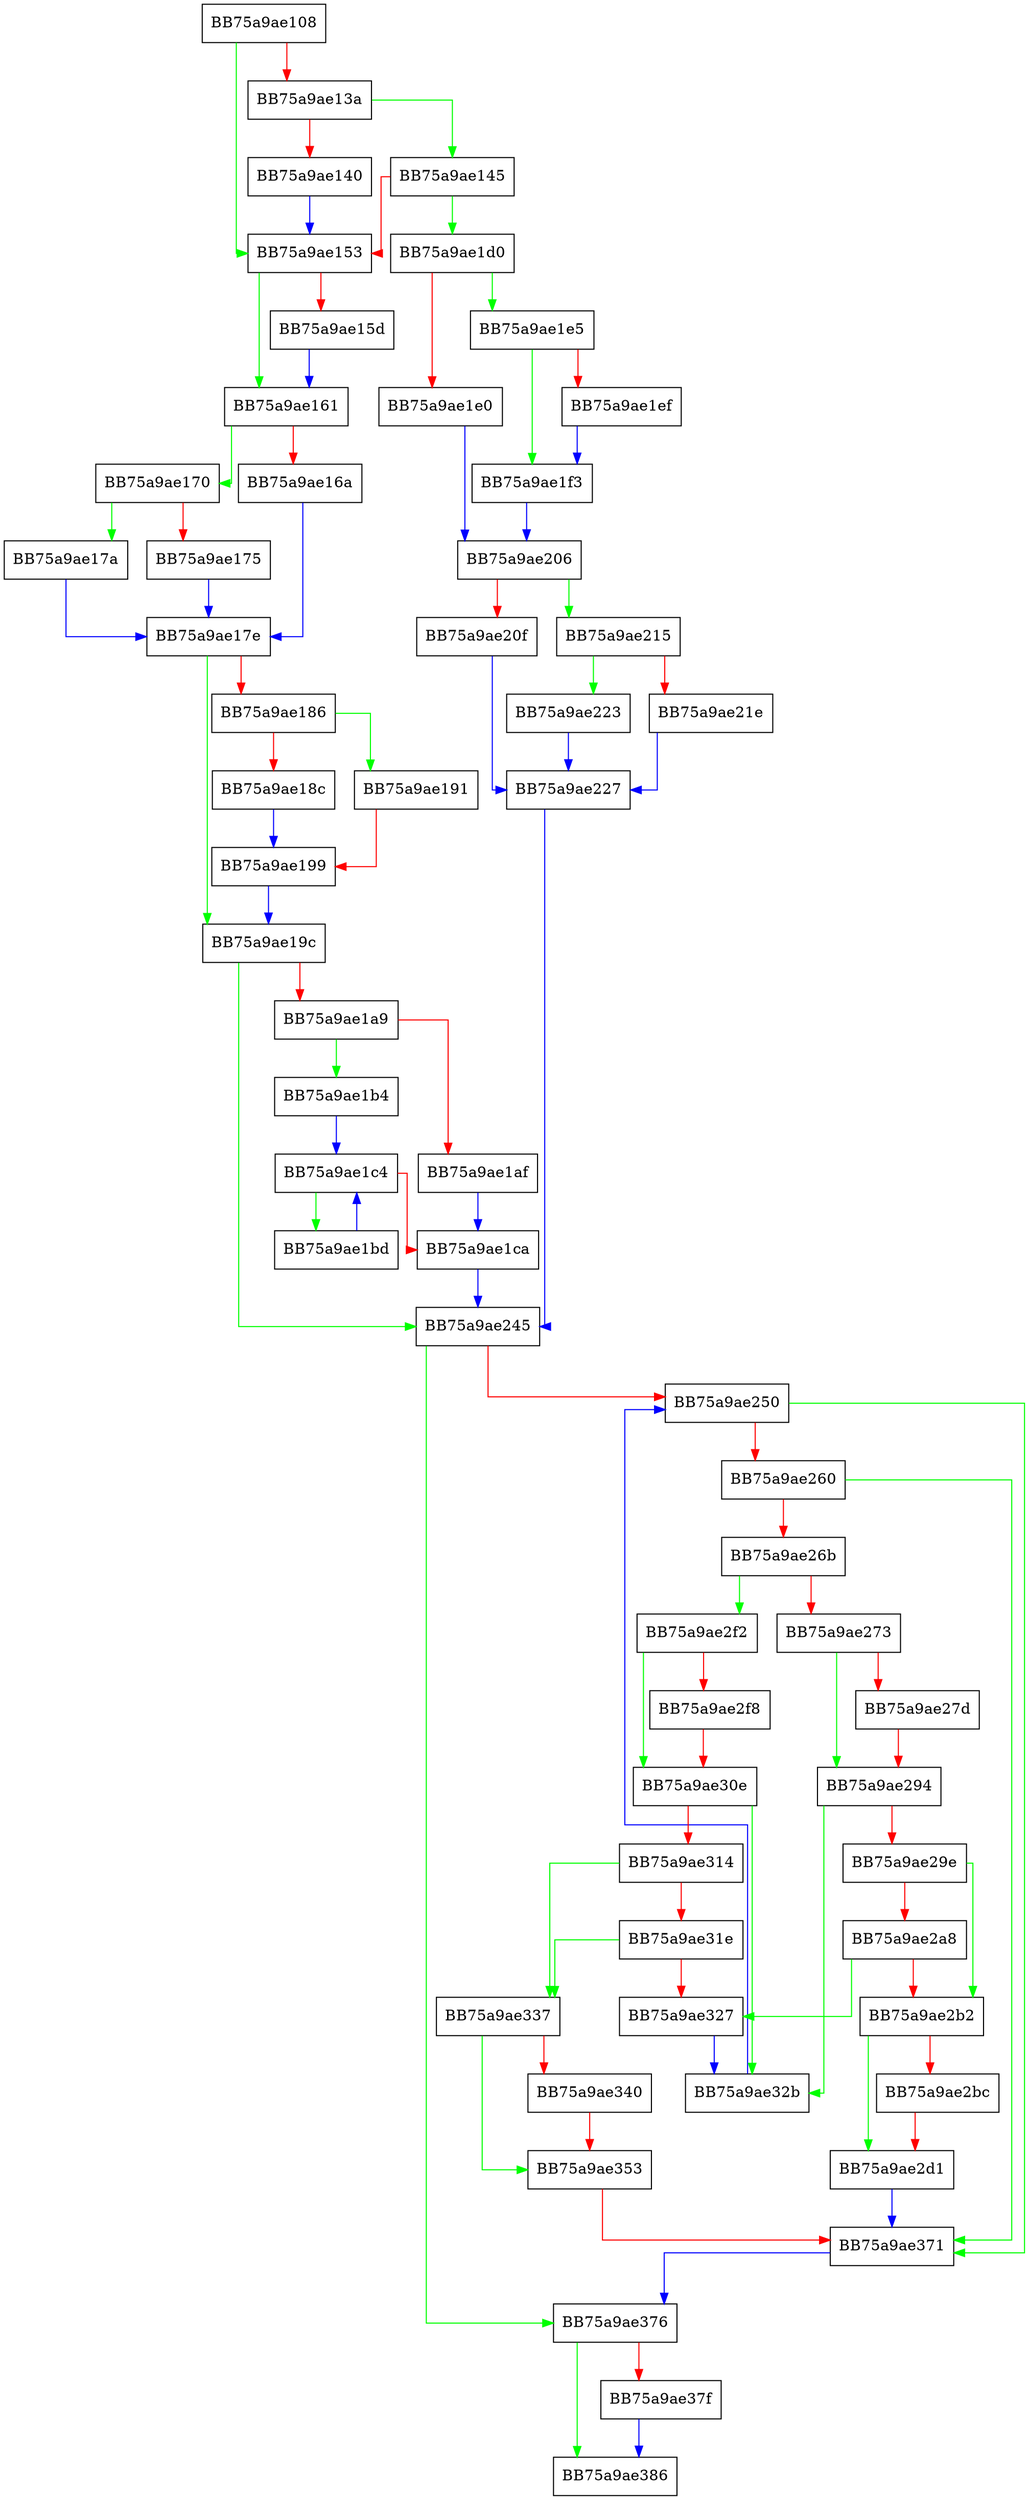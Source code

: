 digraph _Extract {
  node [shape="box"];
  graph [splines=ortho];
  BB75a9ae108 -> BB75a9ae153 [color="green"];
  BB75a9ae108 -> BB75a9ae13a [color="red"];
  BB75a9ae13a -> BB75a9ae145 [color="green"];
  BB75a9ae13a -> BB75a9ae140 [color="red"];
  BB75a9ae140 -> BB75a9ae153 [color="blue"];
  BB75a9ae145 -> BB75a9ae1d0 [color="green"];
  BB75a9ae145 -> BB75a9ae153 [color="red"];
  BB75a9ae153 -> BB75a9ae161 [color="green"];
  BB75a9ae153 -> BB75a9ae15d [color="red"];
  BB75a9ae15d -> BB75a9ae161 [color="blue"];
  BB75a9ae161 -> BB75a9ae170 [color="green"];
  BB75a9ae161 -> BB75a9ae16a [color="red"];
  BB75a9ae16a -> BB75a9ae17e [color="blue"];
  BB75a9ae170 -> BB75a9ae17a [color="green"];
  BB75a9ae170 -> BB75a9ae175 [color="red"];
  BB75a9ae175 -> BB75a9ae17e [color="blue"];
  BB75a9ae17a -> BB75a9ae17e [color="blue"];
  BB75a9ae17e -> BB75a9ae19c [color="green"];
  BB75a9ae17e -> BB75a9ae186 [color="red"];
  BB75a9ae186 -> BB75a9ae191 [color="green"];
  BB75a9ae186 -> BB75a9ae18c [color="red"];
  BB75a9ae18c -> BB75a9ae199 [color="blue"];
  BB75a9ae191 -> BB75a9ae199 [color="red"];
  BB75a9ae199 -> BB75a9ae19c [color="blue"];
  BB75a9ae19c -> BB75a9ae245 [color="green"];
  BB75a9ae19c -> BB75a9ae1a9 [color="red"];
  BB75a9ae1a9 -> BB75a9ae1b4 [color="green"];
  BB75a9ae1a9 -> BB75a9ae1af [color="red"];
  BB75a9ae1af -> BB75a9ae1ca [color="blue"];
  BB75a9ae1b4 -> BB75a9ae1c4 [color="blue"];
  BB75a9ae1bd -> BB75a9ae1c4 [color="blue"];
  BB75a9ae1c4 -> BB75a9ae1bd [color="green"];
  BB75a9ae1c4 -> BB75a9ae1ca [color="red"];
  BB75a9ae1ca -> BB75a9ae245 [color="blue"];
  BB75a9ae1d0 -> BB75a9ae1e5 [color="green"];
  BB75a9ae1d0 -> BB75a9ae1e0 [color="red"];
  BB75a9ae1e0 -> BB75a9ae206 [color="blue"];
  BB75a9ae1e5 -> BB75a9ae1f3 [color="green"];
  BB75a9ae1e5 -> BB75a9ae1ef [color="red"];
  BB75a9ae1ef -> BB75a9ae1f3 [color="blue"];
  BB75a9ae1f3 -> BB75a9ae206 [color="blue"];
  BB75a9ae206 -> BB75a9ae215 [color="green"];
  BB75a9ae206 -> BB75a9ae20f [color="red"];
  BB75a9ae20f -> BB75a9ae227 [color="blue"];
  BB75a9ae215 -> BB75a9ae223 [color="green"];
  BB75a9ae215 -> BB75a9ae21e [color="red"];
  BB75a9ae21e -> BB75a9ae227 [color="blue"];
  BB75a9ae223 -> BB75a9ae227 [color="blue"];
  BB75a9ae227 -> BB75a9ae245 [color="blue"];
  BB75a9ae245 -> BB75a9ae376 [color="green"];
  BB75a9ae245 -> BB75a9ae250 [color="red"];
  BB75a9ae250 -> BB75a9ae371 [color="green"];
  BB75a9ae250 -> BB75a9ae260 [color="red"];
  BB75a9ae260 -> BB75a9ae371 [color="green"];
  BB75a9ae260 -> BB75a9ae26b [color="red"];
  BB75a9ae26b -> BB75a9ae2f2 [color="green"];
  BB75a9ae26b -> BB75a9ae273 [color="red"];
  BB75a9ae273 -> BB75a9ae294 [color="green"];
  BB75a9ae273 -> BB75a9ae27d [color="red"];
  BB75a9ae27d -> BB75a9ae294 [color="red"];
  BB75a9ae294 -> BB75a9ae32b [color="green"];
  BB75a9ae294 -> BB75a9ae29e [color="red"];
  BB75a9ae29e -> BB75a9ae2b2 [color="green"];
  BB75a9ae29e -> BB75a9ae2a8 [color="red"];
  BB75a9ae2a8 -> BB75a9ae327 [color="green"];
  BB75a9ae2a8 -> BB75a9ae2b2 [color="red"];
  BB75a9ae2b2 -> BB75a9ae2d1 [color="green"];
  BB75a9ae2b2 -> BB75a9ae2bc [color="red"];
  BB75a9ae2bc -> BB75a9ae2d1 [color="red"];
  BB75a9ae2d1 -> BB75a9ae371 [color="blue"];
  BB75a9ae2f2 -> BB75a9ae30e [color="green"];
  BB75a9ae2f2 -> BB75a9ae2f8 [color="red"];
  BB75a9ae2f8 -> BB75a9ae30e [color="red"];
  BB75a9ae30e -> BB75a9ae32b [color="green"];
  BB75a9ae30e -> BB75a9ae314 [color="red"];
  BB75a9ae314 -> BB75a9ae337 [color="green"];
  BB75a9ae314 -> BB75a9ae31e [color="red"];
  BB75a9ae31e -> BB75a9ae337 [color="green"];
  BB75a9ae31e -> BB75a9ae327 [color="red"];
  BB75a9ae327 -> BB75a9ae32b [color="blue"];
  BB75a9ae32b -> BB75a9ae250 [color="blue"];
  BB75a9ae337 -> BB75a9ae353 [color="green"];
  BB75a9ae337 -> BB75a9ae340 [color="red"];
  BB75a9ae340 -> BB75a9ae353 [color="red"];
  BB75a9ae353 -> BB75a9ae371 [color="red"];
  BB75a9ae371 -> BB75a9ae376 [color="blue"];
  BB75a9ae376 -> BB75a9ae386 [color="green"];
  BB75a9ae376 -> BB75a9ae37f [color="red"];
  BB75a9ae37f -> BB75a9ae386 [color="blue"];
}